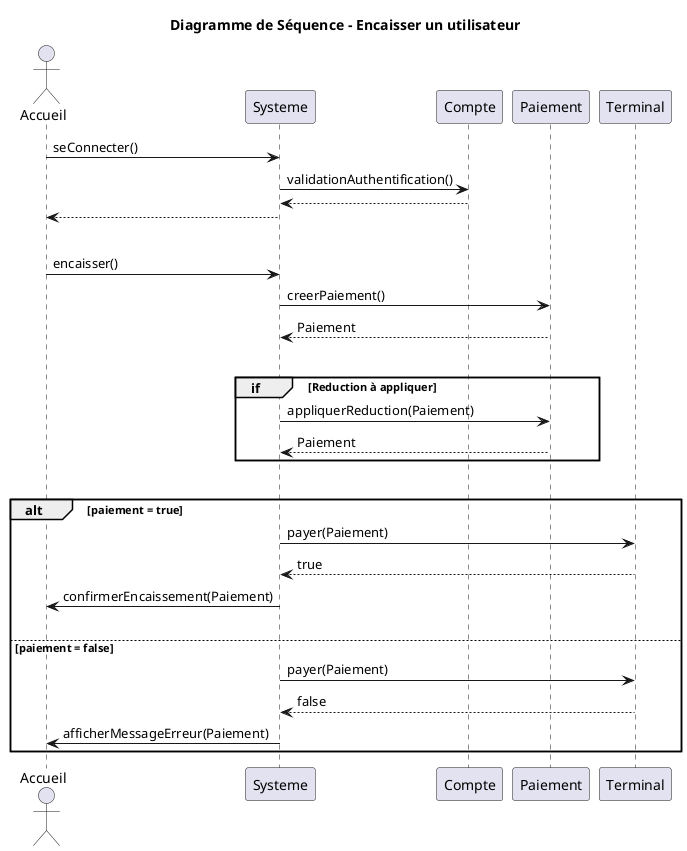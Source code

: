 @startuml
title Diagramme de Séquence - Encaisser un utilisateur
actor Accueil
participant Systeme
participant Compte
participant Paiement
participant Terminal

'Connexion à un compte'
Accueil -> Systeme: seConnecter()
Systeme -> Compte: validationAuthentification()
return
Systeme --> Accueil

'Séparation'
|||

'Accueil encaisse un client'
Accueil -> Systeme: encaisser()
Systeme -> Paiement: creerPaiement()
Paiement --> Systeme : Paiement

'Séparation'
|||

'Accueil applique une reduction'
group if [Reduction à appliquer]
    Systeme -> Paiement : appliquerReduction(Paiement)
    return Paiement
end

'Séparation'
|||

'Accueille demande un paiement'
alt paiement = true
Systeme -> Terminal: payer(Paiement)
return true
Systeme -> Accueil: confirmerEncaissement(Paiement)

'Séparation'
|||

else paiement = false
Systeme -> Terminal: payer(Paiement)
return false
Systeme -> Accueil: afficherMessageErreur(Paiement)
end
@enduml